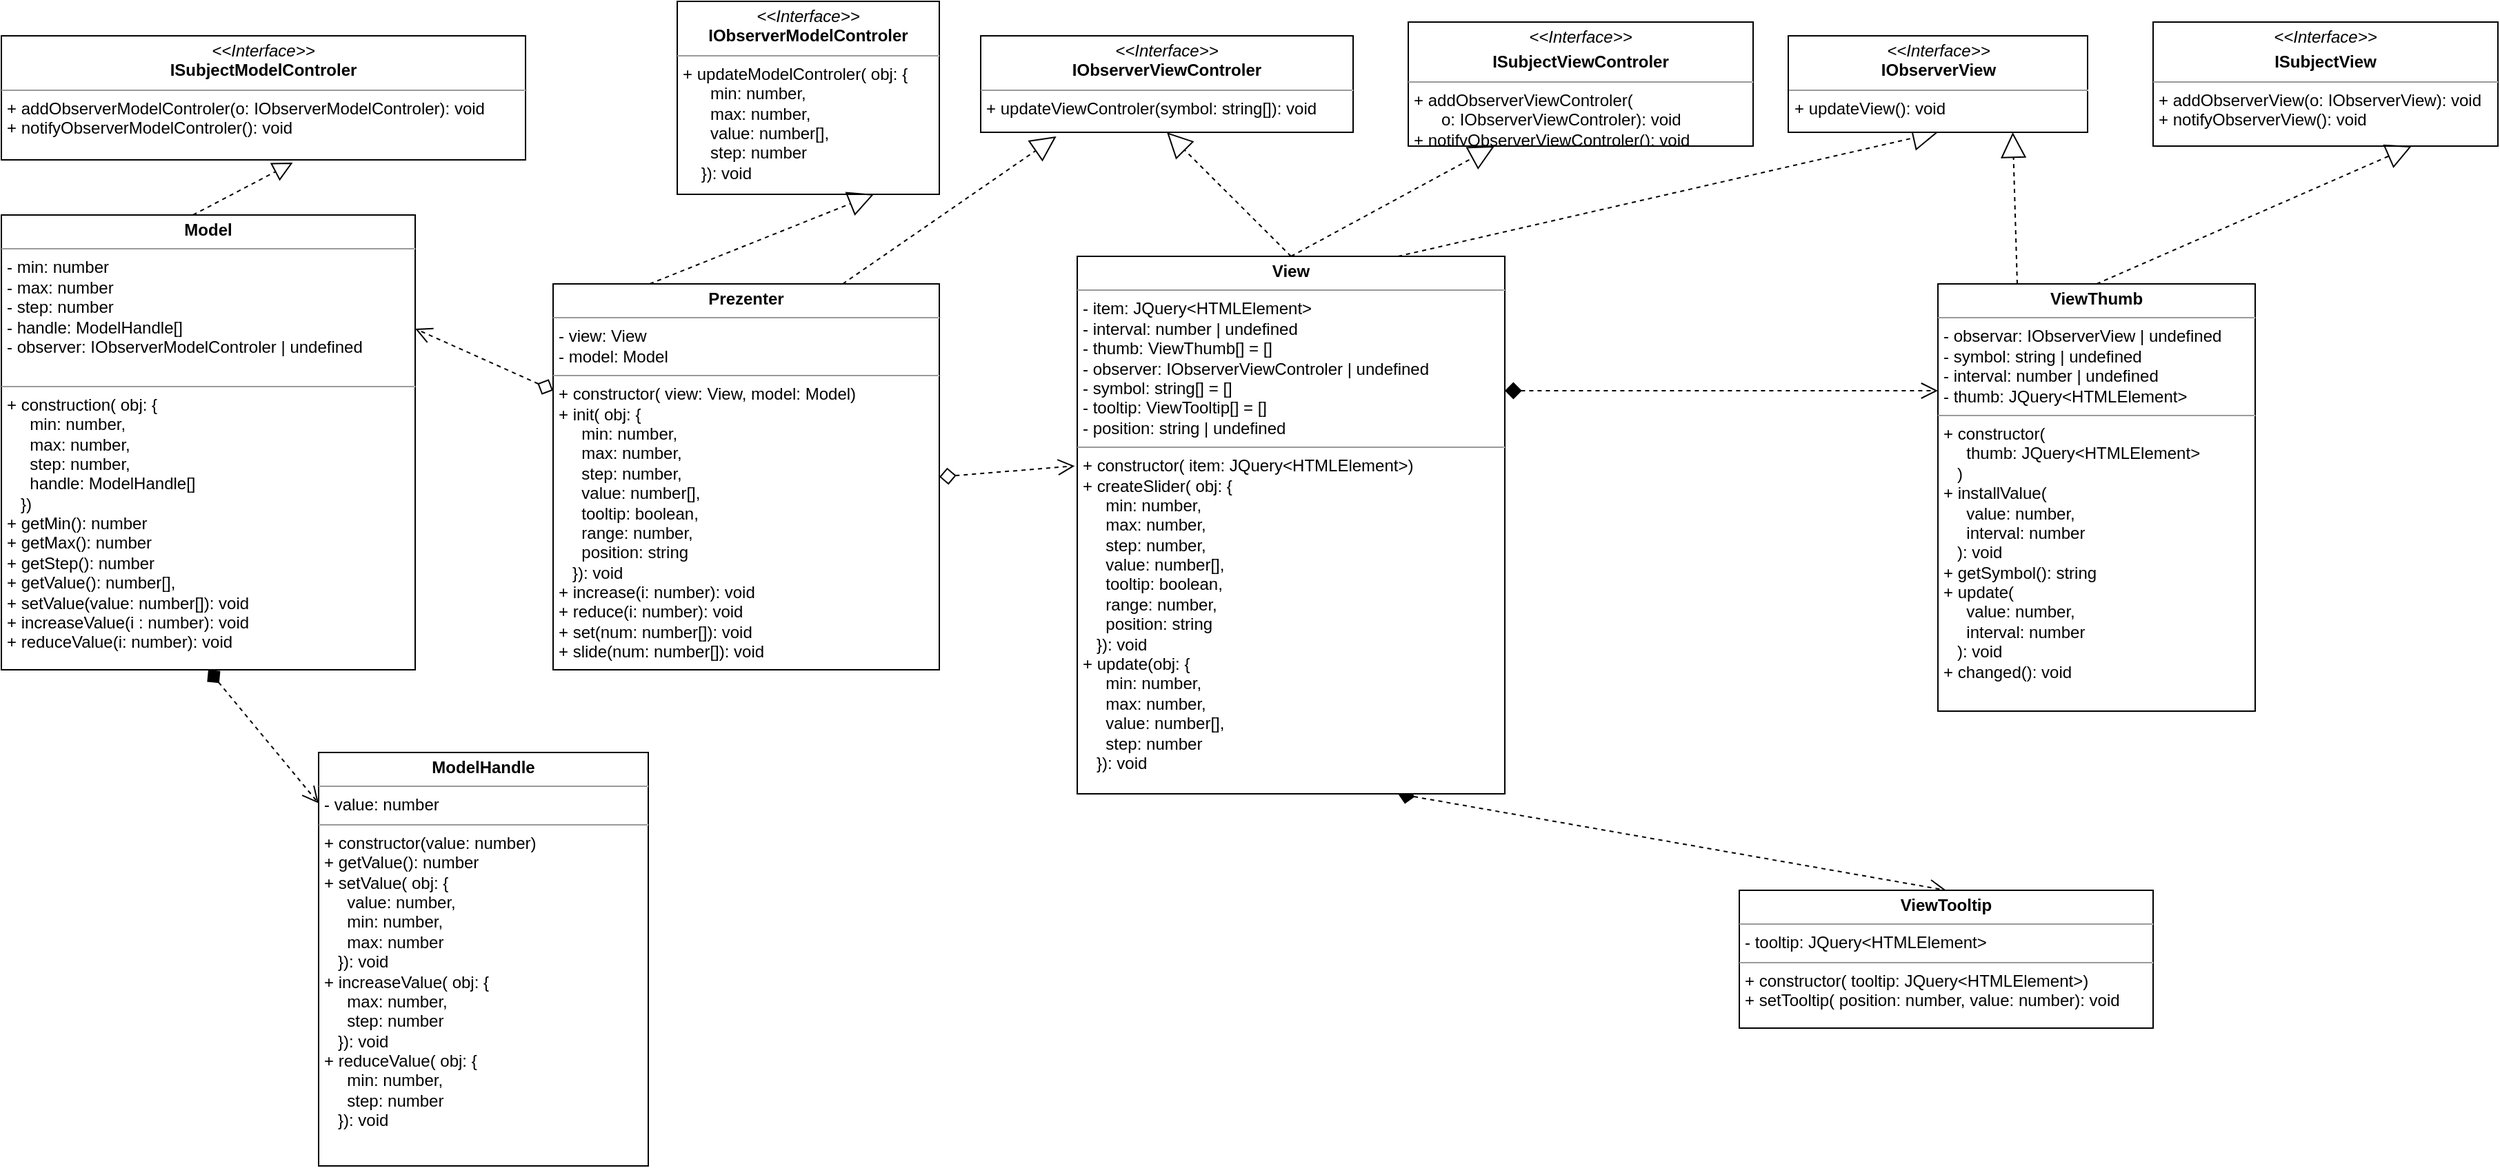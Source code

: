 <mxfile version="12.1.3" type="device" pages="1"><diagram id="b0FALo2TkBtvMBZZqc2I" name="Page-1"><mxGraphModel dx="928" dy="599" grid="1" gridSize="10" guides="1" tooltips="1" connect="1" arrows="1" fold="1" page="1" pageScale="1" pageWidth="827" pageHeight="1169" math="0" shadow="0"><root><mxCell id="0"/><mxCell id="1" parent="0"/><mxCell id="W12napqwkf8PbDcyriGx-15" value="&lt;p style=&quot;margin: 0px ; margin-top: 4px ; text-align: center&quot;&gt;&lt;i&gt;&amp;lt;&amp;lt;Interface&amp;gt;&amp;gt;&lt;/i&gt;&lt;/p&gt;&lt;p style=&quot;margin: 0px ; margin-top: 4px ; text-align: center&quot;&gt;&lt;b&gt;ISubjectView&lt;/b&gt;&lt;/p&gt;&lt;hr size=&quot;1&quot;&gt;&lt;p style=&quot;margin: 0px ; margin-left: 4px&quot;&gt;+ addObserverView(o: IObserverView): void&lt;br&gt;+ notifyObserverView(): void&lt;/p&gt;" style="verticalAlign=top;align=left;overflow=fill;fontSize=12;fontFamily=Helvetica;html=1;rotation=0;" parent="1" vertex="1"><mxGeometry x="1580" y="150" width="250" height="90" as="geometry"/></mxCell><mxCell id="xUo614xl-tHmSQ-kUCxy-1" value="&lt;p style=&quot;margin: 0px ; margin-top: 4px ; text-align: center&quot;&gt;&lt;i&gt;&amp;lt;&amp;lt;Interface&amp;gt;&amp;gt;&lt;/i&gt;&lt;br&gt;&lt;b&gt;IObserverViewControler&lt;/b&gt;&lt;/p&gt;&lt;hr size=&quot;1&quot;&gt;&lt;p style=&quot;margin: 0px ; margin-left: 4px&quot;&gt;+ updateViewControler(symbol: string[]): void&lt;/p&gt;" style="verticalAlign=top;align=left;overflow=fill;fontSize=12;fontFamily=Helvetica;html=1;" parent="1" vertex="1"><mxGeometry x="730" y="160" width="270" height="70" as="geometry"/></mxCell><mxCell id="xUo614xl-tHmSQ-kUCxy-2" value="&lt;p style=&quot;margin: 0px ; margin-top: 4px ; text-align: center&quot;&gt;&lt;i&gt;&amp;lt;&amp;lt;Interface&amp;gt;&amp;gt;&lt;/i&gt;&lt;br&gt;&lt;b&gt;ISubjectModelControler&lt;/b&gt;&lt;/p&gt;&lt;hr size=&quot;1&quot;&gt;&lt;p style=&quot;margin: 0px ; margin-left: 4px&quot;&gt;+ addObserverModelControler(o: IObserverModelControler): void&lt;br&gt;+ notifyObserverModelControler(): void&lt;br&gt;&lt;/p&gt;" style="verticalAlign=top;align=left;overflow=fill;fontSize=12;fontFamily=Helvetica;html=1;" parent="1" vertex="1"><mxGeometry x="20" y="160" width="380" height="90" as="geometry"/></mxCell><mxCell id="xUo614xl-tHmSQ-kUCxy-3" value="&lt;p style=&quot;margin: 0px ; margin-top: 4px ; text-align: center&quot;&gt;&lt;i&gt;&amp;lt;&amp;lt;Interface&amp;gt;&amp;gt;&lt;/i&gt;&lt;br&gt;&lt;b&gt;IObserverModelControler&lt;/b&gt;&lt;/p&gt;&lt;hr size=&quot;1&quot;&gt;&lt;p style=&quot;margin: 0px ; margin-left: 4px&quot;&gt;&lt;/p&gt;&lt;p style=&quot;margin: 0px ; margin-left: 4px&quot;&gt;+ updateModelControler( obj: {&lt;/p&gt;&lt;p style=&quot;margin: 0px ; margin-left: 4px&quot;&gt;&amp;nbsp; &amp;nbsp; &amp;nbsp; min: number,&lt;/p&gt;&lt;p style=&quot;margin: 0px ; margin-left: 4px&quot;&gt;&amp;nbsp; &amp;nbsp; &amp;nbsp; max: number,&amp;nbsp;&lt;/p&gt;&lt;p style=&quot;margin: 0px ; margin-left: 4px&quot;&gt;&amp;nbsp; &amp;nbsp; &amp;nbsp; value: number[],&lt;/p&gt;&lt;p style=&quot;margin: 0px ; margin-left: 4px&quot;&gt;&amp;nbsp; &amp;nbsp; &amp;nbsp; step: number&lt;/p&gt;&lt;p style=&quot;margin: 0px ; margin-left: 4px&quot;&gt;&amp;nbsp; &amp;nbsp; }): void&lt;/p&gt;&lt;p style=&quot;margin: 0px ; margin-left: 4px&quot;&gt;&lt;br&gt;&lt;/p&gt;&lt;p style=&quot;margin: 0px ; margin-left: 4px&quot;&gt;&lt;br&gt;&lt;br&gt;&lt;/p&gt;" style="verticalAlign=top;align=left;overflow=fill;fontSize=12;fontFamily=Helvetica;html=1;" parent="1" vertex="1"><mxGeometry x="510" y="135" width="190" height="140" as="geometry"/></mxCell><mxCell id="xUo614xl-tHmSQ-kUCxy-25" style="edgeStyle=none;rounded=0;orthogonalLoop=1;jettySize=auto;html=1;exitX=0.5;exitY=1;exitDx=0;exitDy=0;entryX=0;entryY=0.123;entryDx=0;entryDy=0;entryPerimeter=0;dashed=1;startArrow=diamond;startFill=1;startSize=10;endArrow=open;endFill=0;endSize=10;strokeColor=#000000;strokeWidth=1;" parent="1" source="xUo614xl-tHmSQ-kUCxy-4" target="xUo614xl-tHmSQ-kUCxy-6" edge="1"><mxGeometry relative="1" as="geometry"/></mxCell><mxCell id="xUo614xl-tHmSQ-kUCxy-4" value="&lt;p style=&quot;margin: 0px ; margin-top: 4px ; text-align: center&quot;&gt;&lt;b&gt;Model&lt;/b&gt;&lt;/p&gt;&lt;hr size=&quot;1&quot;&gt;&lt;p style=&quot;margin: 0px ; margin-left: 4px&quot;&gt;- min: number&amp;nbsp;&lt;/p&gt;&lt;p style=&quot;margin: 0px ; margin-left: 4px&quot;&gt;- max: number&lt;/p&gt;&lt;p style=&quot;margin: 0px ; margin-left: 4px&quot;&gt;- step: number&lt;/p&gt;&lt;p style=&quot;margin: 0px ; margin-left: 4px&quot;&gt;- handle: ModelHandle[]&lt;/p&gt;&lt;p style=&quot;margin: 0px ; margin-left: 4px&quot;&gt;- observer: IObserverModelControler | undefined&lt;/p&gt;&lt;p style=&quot;margin: 0px ; margin-left: 4px&quot;&gt;&lt;br&gt;&lt;/p&gt;&lt;hr size=&quot;1&quot;&gt;&lt;p style=&quot;margin: 0px ; margin-left: 4px&quot;&gt;+ construction( obj: {&amp;nbsp;&lt;/p&gt;&lt;p style=&quot;margin: 0px ; margin-left: 4px&quot;&gt;&amp;nbsp; &amp;nbsp; &amp;nbsp;min: number,&lt;/p&gt;&lt;p style=&quot;margin: 0px ; margin-left: 4px&quot;&gt;&amp;nbsp; &amp;nbsp; &amp;nbsp;max: number,&lt;/p&gt;&lt;p style=&quot;margin: 0px ; margin-left: 4px&quot;&gt;&amp;nbsp; &amp;nbsp; &amp;nbsp;step: number,&lt;/p&gt;&lt;p style=&quot;margin: 0px ; margin-left: 4px&quot;&gt;&amp;nbsp; &amp;nbsp; &amp;nbsp;handle: ModelHandle[]&lt;/p&gt;&lt;p style=&quot;margin: 0px ; margin-left: 4px&quot;&gt;&amp;nbsp; &amp;nbsp;})&lt;/p&gt;&lt;p style=&quot;margin: 0px ; margin-left: 4px&quot;&gt;+ getMin(): number&lt;/p&gt;&lt;p style=&quot;margin: 0px ; margin-left: 4px&quot;&gt;+ getMax(): number&lt;/p&gt;&lt;p style=&quot;margin: 0px ; margin-left: 4px&quot;&gt;+ getStep(): number&lt;/p&gt;&lt;p style=&quot;margin: 0px ; margin-left: 4px&quot;&gt;+ getValue(): number[],&lt;/p&gt;&lt;p style=&quot;margin: 0px ; margin-left: 4px&quot;&gt;+ setValue(value: number[]): void&lt;/p&gt;&lt;p style=&quot;margin: 0px ; margin-left: 4px&quot;&gt;+ increaseValue(i : number): void&lt;/p&gt;&lt;p style=&quot;margin: 0px ; margin-left: 4px&quot;&gt;+ reduceValue(i: number): void&amp;nbsp;&lt;/p&gt;&lt;p style=&quot;margin: 0px ; margin-left: 4px&quot;&gt;&lt;br&gt;&lt;/p&gt;" style="verticalAlign=top;align=left;overflow=fill;fontSize=12;fontFamily=Helvetica;html=1;" parent="1" vertex="1"><mxGeometry x="20" y="290" width="300" height="330" as="geometry"/></mxCell><mxCell id="xUo614xl-tHmSQ-kUCxy-5" value="" style="endArrow=block;dashed=1;endFill=0;endSize=12;html=1;exitX=0.463;exitY=0;exitDx=0;exitDy=0;exitPerimeter=0;entryX=0.556;entryY=1.022;entryDx=0;entryDy=0;entryPerimeter=0;" parent="1" source="xUo614xl-tHmSQ-kUCxy-4" target="xUo614xl-tHmSQ-kUCxy-2" edge="1"><mxGeometry width="160" relative="1" as="geometry"><mxPoint x="160" y="290" as="sourcePoint"/><mxPoint x="320" y="290" as="targetPoint"/></mxGeometry></mxCell><mxCell id="xUo614xl-tHmSQ-kUCxy-6" value="&lt;p style=&quot;margin: 0px ; margin-top: 4px ; text-align: center&quot;&gt;&lt;b&gt;ModelHandle&lt;/b&gt;&lt;/p&gt;&lt;hr size=&quot;1&quot;&gt;&lt;p style=&quot;margin: 0px ; margin-left: 4px&quot;&gt;- value: number&lt;/p&gt;&lt;hr size=&quot;1&quot;&gt;&lt;p style=&quot;margin: 0px ; margin-left: 4px&quot;&gt;+ constructor(value: number)&lt;/p&gt;&lt;p style=&quot;margin: 0px ; margin-left: 4px&quot;&gt;+ getValue(): number&lt;/p&gt;&lt;p style=&quot;margin: 0px ; margin-left: 4px&quot;&gt;+ setValue( obj: {&lt;/p&gt;&lt;p style=&quot;margin: 0px ; margin-left: 4px&quot;&gt;&amp;nbsp; &amp;nbsp; &amp;nbsp;value: number,&lt;/p&gt;&lt;p style=&quot;margin: 0px ; margin-left: 4px&quot;&gt;&amp;nbsp; &amp;nbsp; &amp;nbsp;min: number,&lt;/p&gt;&lt;p style=&quot;margin: 0px ; margin-left: 4px&quot;&gt;&amp;nbsp; &amp;nbsp; &amp;nbsp;max: number&lt;/p&gt;&lt;p style=&quot;margin: 0px ; margin-left: 4px&quot;&gt;&amp;nbsp; &amp;nbsp;}): void&lt;/p&gt;&lt;p style=&quot;margin: 0px ; margin-left: 4px&quot;&gt;+ increaseValue( obj: {&lt;/p&gt;&lt;p style=&quot;margin: 0px ; margin-left: 4px&quot;&gt;&amp;nbsp; &amp;nbsp; &amp;nbsp;max: number,&lt;/p&gt;&lt;p style=&quot;margin: 0px ; margin-left: 4px&quot;&gt;&amp;nbsp; &amp;nbsp; &amp;nbsp;step: number&lt;/p&gt;&lt;p style=&quot;margin: 0px ; margin-left: 4px&quot;&gt;&amp;nbsp; &amp;nbsp;}): void&lt;/p&gt;&lt;p style=&quot;margin: 0px 0px 0px 4px&quot;&gt;+ reduceValue( obj: {&lt;/p&gt;&lt;p style=&quot;margin: 0px 0px 0px 4px&quot;&gt;&amp;nbsp; &amp;nbsp; &amp;nbsp;min: number,&lt;/p&gt;&lt;p style=&quot;margin: 0px 0px 0px 4px&quot;&gt;&amp;nbsp; &amp;nbsp; &amp;nbsp;step: number&lt;/p&gt;&lt;p style=&quot;margin: 0px 0px 0px 4px&quot;&gt;&amp;nbsp; &amp;nbsp;}): void&lt;/p&gt;&lt;p style=&quot;margin: 0px ; margin-left: 4px&quot;&gt;&lt;br&gt;&lt;/p&gt;&lt;p style=&quot;margin: 0px ; margin-left: 4px&quot;&gt;&lt;br&gt;&lt;/p&gt;&lt;p style=&quot;margin: 0px ; margin-left: 4px&quot;&gt;&lt;br&gt;&lt;/p&gt;&lt;p style=&quot;margin: 0px ; margin-left: 4px&quot;&gt;&lt;br&gt;&lt;/p&gt;" style="verticalAlign=top;align=left;overflow=fill;fontSize=12;fontFamily=Helvetica;html=1;" parent="1" vertex="1"><mxGeometry x="250" y="680" width="239" height="300" as="geometry"/></mxCell><mxCell id="xUo614xl-tHmSQ-kUCxy-23" style="rounded=0;orthogonalLoop=1;jettySize=auto;html=1;exitX=0.5;exitY=0;exitDx=0;exitDy=0;entryX=0.25;entryY=1;entryDx=0;entryDy=0;dashed=1;startArrow=none;startFill=0;startSize=6;endArrow=block;endFill=0;strokeColor=#000000;strokeWidth=1;endSize=16;" parent="1" source="xUo614xl-tHmSQ-kUCxy-20" target="Ml9Q9wolc60blTPv28Nu-5" edge="1"><mxGeometry relative="1" as="geometry"/></mxCell><mxCell id="xUo614xl-tHmSQ-kUCxy-24" style="edgeStyle=none;rounded=0;orthogonalLoop=1;jettySize=auto;html=1;exitX=0.5;exitY=0;exitDx=0;exitDy=0;entryX=0.5;entryY=1;entryDx=0;entryDy=0;dashed=1;startArrow=none;startFill=0;startSize=6;endArrow=block;endFill=0;endSize=16;strokeColor=#000000;strokeWidth=1;" parent="1" source="xUo614xl-tHmSQ-kUCxy-20" target="xUo614xl-tHmSQ-kUCxy-1" edge="1"><mxGeometry relative="1" as="geometry"/></mxCell><mxCell id="xUo614xl-tHmSQ-kUCxy-28" style="rounded=0;orthogonalLoop=1;jettySize=auto;html=1;exitX=1;exitY=0.25;exitDx=0;exitDy=0;entryX=0;entryY=0.25;entryDx=0;entryDy=0;dashed=1;startArrow=diamond;startFill=1;startSize=10;endArrow=open;endFill=0;endSize=10;strokeColor=#000000;strokeWidth=1;" parent="1" source="xUo614xl-tHmSQ-kUCxy-20" target="xUo614xl-tHmSQ-kUCxy-26" edge="1"><mxGeometry relative="1" as="geometry"/></mxCell><mxCell id="xUo614xl-tHmSQ-kUCxy-33" style="edgeStyle=none;rounded=0;orthogonalLoop=1;jettySize=auto;html=1;exitX=0.75;exitY=1;exitDx=0;exitDy=0;entryX=0.5;entryY=0;entryDx=0;entryDy=0;dashed=1;startArrow=diamond;startFill=1;startSize=10;endArrow=open;endFill=0;endSize=10;strokeColor=#000000;strokeWidth=1;" parent="1" source="xUo614xl-tHmSQ-kUCxy-20" target="xUo614xl-tHmSQ-kUCxy-32" edge="1"><mxGeometry relative="1" as="geometry"/></mxCell><mxCell id="Ml9Q9wolc60blTPv28Nu-7" style="edgeStyle=none;rounded=0;orthogonalLoop=1;jettySize=auto;html=1;exitX=0.75;exitY=0;exitDx=0;exitDy=0;entryX=0.5;entryY=1;entryDx=0;entryDy=0;dashed=1;endArrow=block;endFill=0;strokeWidth=1;endSize=16;" edge="1" parent="1" source="xUo614xl-tHmSQ-kUCxy-20" target="Ml9Q9wolc60blTPv28Nu-4"><mxGeometry relative="1" as="geometry"/></mxCell><mxCell id="xUo614xl-tHmSQ-kUCxy-20" value="&lt;p style=&quot;margin: 0px ; margin-top: 4px ; text-align: center&quot;&gt;&lt;b&gt;View&lt;/b&gt;&lt;/p&gt;&lt;hr size=&quot;1&quot;&gt;&lt;p style=&quot;margin: 0px ; margin-left: 4px&quot;&gt;- item: JQuery&amp;lt;HTMLElement&amp;gt;&lt;/p&gt;&lt;p style=&quot;margin: 0px ; margin-left: 4px&quot;&gt;- interval: number | undefined&lt;/p&gt;&lt;p style=&quot;margin: 0px ; margin-left: 4px&quot;&gt;- thumb: ViewThumb[] = []&lt;/p&gt;&lt;p style=&quot;margin: 0px ; margin-left: 4px&quot;&gt;- observer: IObserverViewControler | undefined&lt;/p&gt;&lt;p style=&quot;margin: 0px ; margin-left: 4px&quot;&gt;- symbol: string[] = []&lt;/p&gt;&lt;p style=&quot;margin: 0px ; margin-left: 4px&quot;&gt;- tooltip: ViewTooltip[] = []&lt;/p&gt;&lt;p style=&quot;margin: 0px ; margin-left: 4px&quot;&gt;- position: string | undefined&lt;/p&gt;&lt;hr size=&quot;1&quot;&gt;&lt;p style=&quot;margin: 0px ; margin-left: 4px&quot;&gt;+ constructor( item: JQuery&amp;lt;HTMLElement&amp;gt;)&lt;/p&gt;&lt;p style=&quot;margin: 0px ; margin-left: 4px&quot;&gt;+ createSlider( obj: {&lt;/p&gt;&lt;p style=&quot;margin: 0px ; margin-left: 4px&quot;&gt;&amp;nbsp; &amp;nbsp; &amp;nbsp;min: number,&lt;/p&gt;&lt;p style=&quot;margin: 0px ; margin-left: 4px&quot;&gt;&amp;nbsp; &amp;nbsp; &amp;nbsp;max: number,&lt;/p&gt;&lt;p style=&quot;margin: 0px ; margin-left: 4px&quot;&gt;&amp;nbsp; &amp;nbsp; &amp;nbsp;step: number,&amp;nbsp;&lt;/p&gt;&lt;p style=&quot;margin: 0px ; margin-left: 4px&quot;&gt;&amp;nbsp; &amp;nbsp; &amp;nbsp;value: number[],&lt;/p&gt;&lt;p style=&quot;margin: 0px ; margin-left: 4px&quot;&gt;&amp;nbsp; &amp;nbsp; &amp;nbsp;tooltip: boolean,&lt;/p&gt;&lt;p style=&quot;margin: 0px ; margin-left: 4px&quot;&gt;&amp;nbsp; &amp;nbsp; &amp;nbsp;range: number,&lt;/p&gt;&lt;p style=&quot;margin: 0px ; margin-left: 4px&quot;&gt;&amp;nbsp; &amp;nbsp; &amp;nbsp;position: string&lt;/p&gt;&lt;p style=&quot;margin: 0px ; margin-left: 4px&quot;&gt;&amp;nbsp; &amp;nbsp;}): void&lt;/p&gt;&lt;p style=&quot;margin: 0px ; margin-left: 4px&quot;&gt;+ update(obj: {&lt;/p&gt;&lt;p style=&quot;margin: 0px ; margin-left: 4px&quot;&gt;&amp;nbsp; &amp;nbsp; &amp;nbsp;min: number,&amp;nbsp;&lt;/p&gt;&lt;p style=&quot;margin: 0px ; margin-left: 4px&quot;&gt;&amp;nbsp; &amp;nbsp; &amp;nbsp;max: number,&lt;/p&gt;&lt;p style=&quot;margin: 0px ; margin-left: 4px&quot;&gt;&amp;nbsp; &amp;nbsp; &amp;nbsp;value: number[],&lt;/p&gt;&lt;p style=&quot;margin: 0px ; margin-left: 4px&quot;&gt;&amp;nbsp; &amp;nbsp; &amp;nbsp;step: number&lt;/p&gt;&lt;p style=&quot;margin: 0px ; margin-left: 4px&quot;&gt;&amp;nbsp; &amp;nbsp;}): void&lt;/p&gt;&lt;p style=&quot;margin: 0px ; margin-left: 4px&quot;&gt;&lt;br&gt;&lt;/p&gt;&lt;p style=&quot;margin: 0px ; margin-left: 4px&quot;&gt;&lt;br&gt;&lt;/p&gt;&lt;p style=&quot;margin: 0px ; margin-left: 4px&quot;&gt;&lt;br&gt;&lt;/p&gt;" style="verticalAlign=top;align=left;overflow=fill;fontSize=12;fontFamily=Helvetica;html=1;" parent="1" vertex="1"><mxGeometry x="800" y="320" width="310" height="390" as="geometry"/></mxCell><mxCell id="xUo614xl-tHmSQ-kUCxy-27" style="edgeStyle=none;rounded=0;orthogonalLoop=1;jettySize=auto;html=1;exitX=0.5;exitY=0;exitDx=0;exitDy=0;entryX=0.75;entryY=1;entryDx=0;entryDy=0;dashed=1;startArrow=none;startFill=0;startSize=10;endArrow=block;endFill=0;endSize=16;strokeColor=#000000;strokeWidth=1;" parent="1" source="xUo614xl-tHmSQ-kUCxy-26" target="W12napqwkf8PbDcyriGx-15" edge="1"><mxGeometry relative="1" as="geometry"/></mxCell><mxCell id="Ml9Q9wolc60blTPv28Nu-8" style="edgeStyle=none;rounded=0;orthogonalLoop=1;jettySize=auto;html=1;exitX=0.25;exitY=0;exitDx=0;exitDy=0;entryX=0.75;entryY=1;entryDx=0;entryDy=0;dashed=1;endArrow=block;endFill=0;endSize=16;strokeWidth=1;" edge="1" parent="1" source="xUo614xl-tHmSQ-kUCxy-26" target="Ml9Q9wolc60blTPv28Nu-4"><mxGeometry relative="1" as="geometry"/></mxCell><mxCell id="xUo614xl-tHmSQ-kUCxy-26" value="&lt;p style=&quot;margin: 0px ; margin-top: 4px ; text-align: center&quot;&gt;&lt;b&gt;ViewThumb&lt;/b&gt;&lt;/p&gt;&lt;hr size=&quot;1&quot;&gt;&lt;p style=&quot;margin: 0px ; margin-left: 4px&quot;&gt;- observar: IObserverView | undefined&lt;/p&gt;&lt;p style=&quot;margin: 0px ; margin-left: 4px&quot;&gt;- symbol: string | undefined&lt;/p&gt;&lt;p style=&quot;margin: 0px ; margin-left: 4px&quot;&gt;- interval: number | undefined&lt;/p&gt;&lt;p style=&quot;margin: 0px ; margin-left: 4px&quot;&gt;- thumb: JQuery&amp;lt;HTMLElement&amp;gt;&lt;/p&gt;&lt;hr size=&quot;1&quot;&gt;&lt;p style=&quot;margin: 0px ; margin-left: 4px&quot;&gt;+ constructor(&lt;/p&gt;&lt;p style=&quot;margin: 0px ; margin-left: 4px&quot;&gt;&lt;span&gt;&amp;nbsp; &amp;nbsp; &amp;nbsp;&lt;/span&gt;&lt;span&gt;thumb: JQuery&amp;lt;HTMLElement&amp;gt;&lt;/span&gt;&lt;/p&gt;&lt;p style=&quot;margin: 0px ; margin-left: 4px&quot;&gt;&lt;span&gt;&amp;nbsp; &amp;nbsp;)&lt;/span&gt;&lt;/p&gt;&lt;p style=&quot;margin: 0px ; margin-left: 4px&quot;&gt;&lt;span&gt;+ installValue(&lt;/span&gt;&lt;/p&gt;&lt;p style=&quot;margin: 0px ; margin-left: 4px&quot;&gt;&lt;span&gt;&amp;nbsp; &amp;nbsp; &amp;nbsp;value: number,&lt;/span&gt;&lt;/p&gt;&lt;p style=&quot;margin: 0px ; margin-left: 4px&quot;&gt;&lt;span&gt;&amp;nbsp; &amp;nbsp; &amp;nbsp;interval: number&lt;/span&gt;&lt;/p&gt;&lt;p style=&quot;margin: 0px ; margin-left: 4px&quot;&gt;&lt;span&gt;&amp;nbsp; &amp;nbsp;): void&lt;/span&gt;&lt;/p&gt;&lt;p style=&quot;margin: 0px ; margin-left: 4px&quot;&gt;&lt;span&gt;+ getSymbol(): string&lt;/span&gt;&lt;/p&gt;&lt;p style=&quot;margin: 0px 0px 0px 4px&quot;&gt;+ update(&lt;/p&gt;&lt;p style=&quot;margin: 0px 0px 0px 4px&quot;&gt;&amp;nbsp; &amp;nbsp; &amp;nbsp;value: number,&lt;/p&gt;&lt;p style=&quot;margin: 0px 0px 0px 4px&quot;&gt;&amp;nbsp; &amp;nbsp; &amp;nbsp;interval: number&lt;/p&gt;&lt;p style=&quot;margin: 0px 0px 0px 4px&quot;&gt;&amp;nbsp; &amp;nbsp;): void&lt;/p&gt;&lt;p style=&quot;margin: 0px 0px 0px 4px&quot;&gt;+ changed(): void&lt;/p&gt;&lt;p style=&quot;margin: 0px ; margin-left: 4px&quot;&gt;&lt;span&gt;&lt;br&gt;&lt;/span&gt;&lt;/p&gt;&lt;p style=&quot;margin: 0px ; margin-left: 4px&quot;&gt;&lt;span&gt;&lt;br&gt;&lt;/span&gt;&lt;/p&gt;&lt;p style=&quot;margin: 0px ; margin-left: 4px&quot;&gt;&lt;span&gt;&lt;br&gt;&lt;/span&gt;&lt;/p&gt;" style="verticalAlign=top;align=left;overflow=fill;fontSize=12;fontFamily=Helvetica;html=1;" parent="1" vertex="1"><mxGeometry x="1424" y="340" width="230" height="310" as="geometry"/></mxCell><mxCell id="xUo614xl-tHmSQ-kUCxy-32" value="&lt;p style=&quot;margin: 0px ; margin-top: 4px ; text-align: center&quot;&gt;&lt;b&gt;ViewTooltip&lt;/b&gt;&lt;/p&gt;&lt;hr size=&quot;1&quot;&gt;&lt;p style=&quot;margin: 0px ; margin-left: 4px&quot;&gt;- tooltip: JQuery&amp;lt;HTMLElement&amp;gt;&lt;/p&gt;&lt;hr size=&quot;1&quot;&gt;&lt;p style=&quot;margin: 0px ; margin-left: 4px&quot;&gt;+ constructor( tooltip: JQuery&amp;lt;HTMLElement&amp;gt;)&lt;/p&gt;&lt;p style=&quot;margin: 0px ; margin-left: 4px&quot;&gt;+ setTooltip( position: number, value: number): void&lt;/p&gt;" style="verticalAlign=top;align=left;overflow=fill;fontSize=12;fontFamily=Helvetica;html=1;" parent="1" vertex="1"><mxGeometry x="1280" y="780" width="300" height="100" as="geometry"/></mxCell><mxCell id="xUo614xl-tHmSQ-kUCxy-39" style="edgeStyle=none;rounded=0;orthogonalLoop=1;jettySize=auto;html=1;exitX=0.25;exitY=0;exitDx=0;exitDy=0;entryX=0.75;entryY=1;entryDx=0;entryDy=0;dashed=1;startArrow=none;startFill=0;startSize=10;endArrow=block;endFill=0;endSize=16;strokeColor=#000000;strokeWidth=1;" parent="1" source="xUo614xl-tHmSQ-kUCxy-38" target="xUo614xl-tHmSQ-kUCxy-3" edge="1"><mxGeometry relative="1" as="geometry"/></mxCell><mxCell id="xUo614xl-tHmSQ-kUCxy-40" style="edgeStyle=none;rounded=0;orthogonalLoop=1;jettySize=auto;html=1;exitX=0.75;exitY=0;exitDx=0;exitDy=0;entryX=0.203;entryY=1.043;entryDx=0;entryDy=0;entryPerimeter=0;dashed=1;startArrow=none;startFill=0;startSize=10;endArrow=block;endFill=0;endSize=16;strokeColor=#000000;strokeWidth=1;" parent="1" source="xUo614xl-tHmSQ-kUCxy-38" target="xUo614xl-tHmSQ-kUCxy-1" edge="1"><mxGeometry relative="1" as="geometry"/></mxCell><mxCell id="xUo614xl-tHmSQ-kUCxy-42" value="" style="edgeStyle=none;rounded=0;orthogonalLoop=1;jettySize=auto;html=1;dashed=1;startArrow=diamond;startFill=0;startSize=10;endArrow=open;endFill=0;endSize=10;strokeColor=#000000;strokeWidth=1;entryX=1;entryY=0.25;entryDx=0;entryDy=0;" parent="1" source="xUo614xl-tHmSQ-kUCxy-38" edge="1" target="xUo614xl-tHmSQ-kUCxy-4"><mxGeometry relative="1" as="geometry"><mxPoint x="580" y="495" as="targetPoint"/></mxGeometry></mxCell><mxCell id="xUo614xl-tHmSQ-kUCxy-46" style="edgeStyle=none;rounded=0;orthogonalLoop=1;jettySize=auto;html=1;exitX=1;exitY=0.5;exitDx=0;exitDy=0;entryX=-0.006;entryY=0.39;entryDx=0;entryDy=0;entryPerimeter=0;dashed=1;startArrow=diamond;startFill=0;startSize=10;endArrow=open;endFill=0;endSize=10;strokeColor=#000000;strokeWidth=1;" parent="1" source="xUo614xl-tHmSQ-kUCxy-38" target="xUo614xl-tHmSQ-kUCxy-20" edge="1"><mxGeometry relative="1" as="geometry"/></mxCell><mxCell id="xUo614xl-tHmSQ-kUCxy-38" value="&lt;p style=&quot;margin: 0px ; margin-top: 4px ; text-align: center&quot;&gt;&lt;b&gt;Prezenter&lt;/b&gt;&lt;/p&gt;&lt;hr size=&quot;1&quot;&gt;&lt;p style=&quot;margin: 0px ; margin-left: 4px&quot;&gt;- view: View&lt;/p&gt;&lt;p style=&quot;margin: 0px ; margin-left: 4px&quot;&gt;- model: Model&lt;/p&gt;&lt;hr size=&quot;1&quot;&gt;&lt;p style=&quot;margin: 0px ; margin-left: 4px&quot;&gt;+ constructor( view: View, model: Model)&lt;/p&gt;&lt;p style=&quot;margin: 0px ; margin-left: 4px&quot;&gt;+ init( obj: {&lt;/p&gt;&lt;p style=&quot;margin: 0px ; margin-left: 4px&quot;&gt;&amp;nbsp; &amp;nbsp; &amp;nbsp;min: number,&lt;/p&gt;&lt;p style=&quot;margin: 0px ; margin-left: 4px&quot;&gt;&amp;nbsp; &amp;nbsp; &amp;nbsp;max: number,&lt;/p&gt;&lt;p style=&quot;margin: 0px ; margin-left: 4px&quot;&gt;&amp;nbsp; &amp;nbsp; &amp;nbsp;step: number,&lt;/p&gt;&lt;p style=&quot;margin: 0px ; margin-left: 4px&quot;&gt;&amp;nbsp; &amp;nbsp; &amp;nbsp;value: number[],&lt;/p&gt;&lt;p style=&quot;margin: 0px ; margin-left: 4px&quot;&gt;&amp;nbsp; &amp;nbsp; &amp;nbsp;tooltip: boolean,&lt;/p&gt;&lt;p style=&quot;margin: 0px ; margin-left: 4px&quot;&gt;&amp;nbsp; &amp;nbsp; &amp;nbsp;range: number,&lt;/p&gt;&lt;p style=&quot;margin: 0px ; margin-left: 4px&quot;&gt;&amp;nbsp; &amp;nbsp; &amp;nbsp;position: string&amp;nbsp;&lt;/p&gt;&lt;p style=&quot;margin: 0px ; margin-left: 4px&quot;&gt;&amp;nbsp; &amp;nbsp;}): void&lt;/p&gt;&lt;p style=&quot;margin: 0px ; margin-left: 4px&quot;&gt;+ increase(i: number): void&lt;/p&gt;&lt;p style=&quot;margin: 0px ; margin-left: 4px&quot;&gt;+ reduce(i: number): void&lt;/p&gt;&lt;p style=&quot;margin: 0px ; margin-left: 4px&quot;&gt;+ set(num: number[]): void&lt;/p&gt;&lt;p style=&quot;margin: 0px ; margin-left: 4px&quot;&gt;+ slide(num: number[]): void&lt;/p&gt;" style="verticalAlign=top;align=left;overflow=fill;fontSize=12;fontFamily=Helvetica;html=1;" parent="1" vertex="1"><mxGeometry x="420" y="340" width="280" height="280" as="geometry"/></mxCell><mxCell id="Ml9Q9wolc60blTPv28Nu-4" value="&lt;p style=&quot;margin: 0px ; margin-top: 4px ; text-align: center&quot;&gt;&lt;i&gt;&amp;lt;&amp;lt;Interface&amp;gt;&amp;gt;&lt;/i&gt;&lt;br&gt;&lt;b&gt;IObserverView&lt;/b&gt;&lt;/p&gt;&lt;hr size=&quot;1&quot;&gt;&lt;p style=&quot;margin: 0px ; margin-left: 4px&quot;&gt;+ updateView(): void&lt;/p&gt;" style="verticalAlign=top;align=left;overflow=fill;fontSize=12;fontFamily=Helvetica;html=1;" vertex="1" parent="1"><mxGeometry x="1315.5" y="160" width="217" height="70" as="geometry"/></mxCell><mxCell id="Ml9Q9wolc60blTPv28Nu-5" value="&lt;p style=&quot;margin: 0px ; margin-top: 4px ; text-align: center&quot;&gt;&lt;i&gt;&amp;lt;&amp;lt;Interface&amp;gt;&amp;gt;&lt;/i&gt;&lt;/p&gt;&lt;p style=&quot;margin: 0px ; margin-top: 4px ; text-align: center&quot;&gt;&lt;b&gt;ISubjectViewControler&lt;/b&gt;&lt;/p&gt;&lt;hr size=&quot;1&quot;&gt;&lt;p style=&quot;margin: 0px ; margin-left: 4px&quot;&gt;+ addObserverViewControler(&lt;/p&gt;&lt;p style=&quot;margin: 0px ; margin-left: 4px&quot;&gt;&amp;nbsp; &amp;nbsp; &amp;nbsp; o: IObserverViewControler): void&lt;br&gt;+ notifyObserverViewControler(): void&lt;/p&gt;" style="verticalAlign=top;align=left;overflow=fill;fontSize=12;fontFamily=Helvetica;html=1;rotation=0;" vertex="1" parent="1"><mxGeometry x="1040" y="150" width="250" height="90" as="geometry"/></mxCell></root></mxGraphModel></diagram></mxfile>